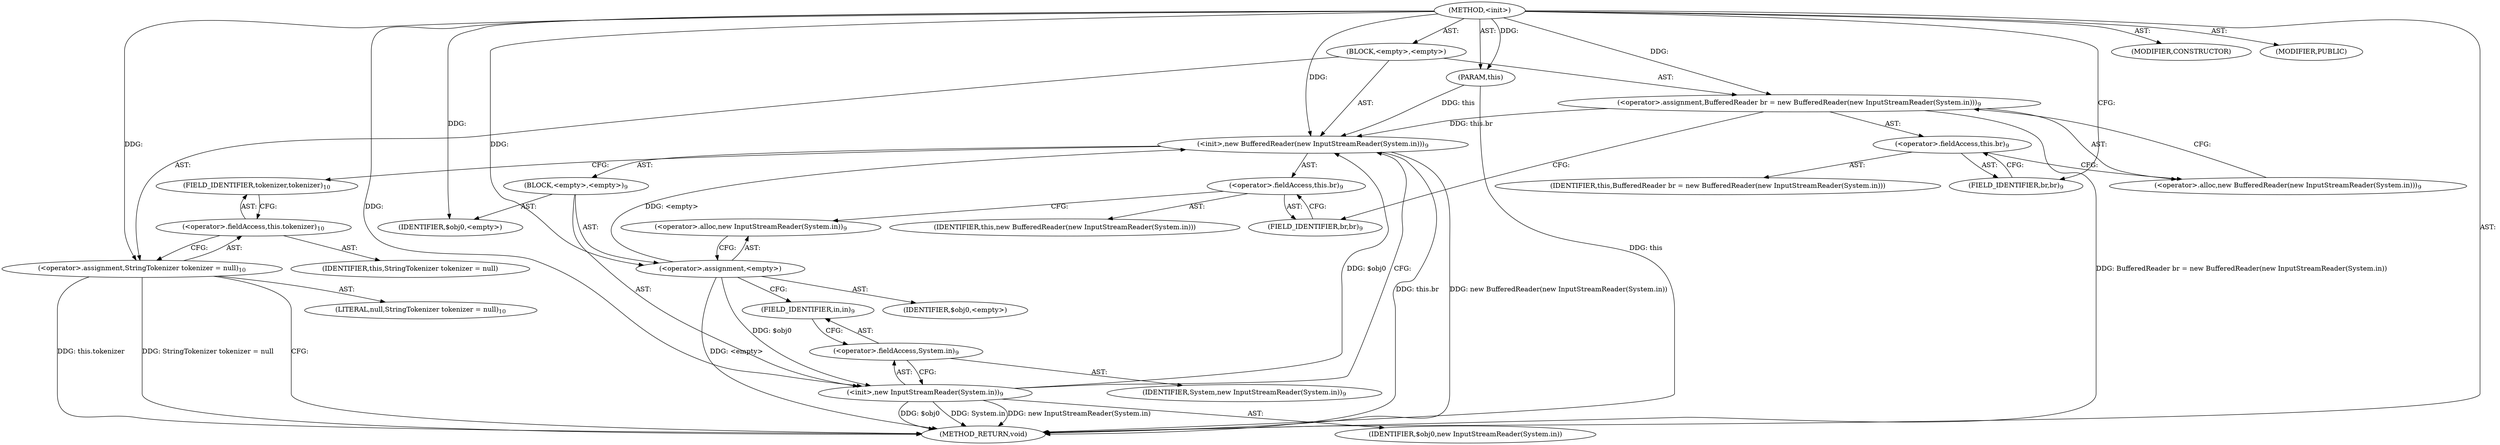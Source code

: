 digraph "&lt;init&gt;" {  
"227" [label = <(METHOD,&lt;init&gt;)> ]
"228" [label = <(PARAM,this)> ]
"229" [label = <(BLOCK,&lt;empty&gt;,&lt;empty&gt;)> ]
"230" [label = <(&lt;operator&gt;.assignment,BufferedReader br = new BufferedReader(new InputStreamReader(System.in)))<SUB>9</SUB>> ]
"231" [label = <(&lt;operator&gt;.fieldAccess,this.br)<SUB>9</SUB>> ]
"232" [label = <(IDENTIFIER,this,BufferedReader br = new BufferedReader(new InputStreamReader(System.in)))> ]
"233" [label = <(FIELD_IDENTIFIER,br,br)<SUB>9</SUB>> ]
"234" [label = <(&lt;operator&gt;.alloc,new BufferedReader(new InputStreamReader(System.in)))<SUB>9</SUB>> ]
"235" [label = <(&lt;init&gt;,new BufferedReader(new InputStreamReader(System.in)))<SUB>9</SUB>> ]
"236" [label = <(&lt;operator&gt;.fieldAccess,this.br)<SUB>9</SUB>> ]
"237" [label = <(IDENTIFIER,this,new BufferedReader(new InputStreamReader(System.in)))> ]
"238" [label = <(FIELD_IDENTIFIER,br,br)<SUB>9</SUB>> ]
"239" [label = <(BLOCK,&lt;empty&gt;,&lt;empty&gt;)<SUB>9</SUB>> ]
"240" [label = <(&lt;operator&gt;.assignment,&lt;empty&gt;)> ]
"241" [label = <(IDENTIFIER,$obj0,&lt;empty&gt;)> ]
"242" [label = <(&lt;operator&gt;.alloc,new InputStreamReader(System.in))<SUB>9</SUB>> ]
"243" [label = <(&lt;init&gt;,new InputStreamReader(System.in))<SUB>9</SUB>> ]
"244" [label = <(IDENTIFIER,$obj0,new InputStreamReader(System.in))> ]
"245" [label = <(&lt;operator&gt;.fieldAccess,System.in)<SUB>9</SUB>> ]
"246" [label = <(IDENTIFIER,System,new InputStreamReader(System.in))<SUB>9</SUB>> ]
"247" [label = <(FIELD_IDENTIFIER,in,in)<SUB>9</SUB>> ]
"248" [label = <(IDENTIFIER,$obj0,&lt;empty&gt;)> ]
"249" [label = <(&lt;operator&gt;.assignment,StringTokenizer tokenizer = null)<SUB>10</SUB>> ]
"250" [label = <(&lt;operator&gt;.fieldAccess,this.tokenizer)<SUB>10</SUB>> ]
"251" [label = <(IDENTIFIER,this,StringTokenizer tokenizer = null)> ]
"252" [label = <(FIELD_IDENTIFIER,tokenizer,tokenizer)<SUB>10</SUB>> ]
"253" [label = <(LITERAL,null,StringTokenizer tokenizer = null)<SUB>10</SUB>> ]
"254" [label = <(MODIFIER,CONSTRUCTOR)> ]
"255" [label = <(MODIFIER,PUBLIC)> ]
"256" [label = <(METHOD_RETURN,void)> ]
  "227" -> "228"  [ label = "AST: "] 
  "227" -> "229"  [ label = "AST: "] 
  "227" -> "254"  [ label = "AST: "] 
  "227" -> "255"  [ label = "AST: "] 
  "227" -> "256"  [ label = "AST: "] 
  "229" -> "230"  [ label = "AST: "] 
  "229" -> "235"  [ label = "AST: "] 
  "229" -> "249"  [ label = "AST: "] 
  "230" -> "231"  [ label = "AST: "] 
  "230" -> "234"  [ label = "AST: "] 
  "231" -> "232"  [ label = "AST: "] 
  "231" -> "233"  [ label = "AST: "] 
  "235" -> "236"  [ label = "AST: "] 
  "235" -> "239"  [ label = "AST: "] 
  "236" -> "237"  [ label = "AST: "] 
  "236" -> "238"  [ label = "AST: "] 
  "239" -> "240"  [ label = "AST: "] 
  "239" -> "243"  [ label = "AST: "] 
  "239" -> "248"  [ label = "AST: "] 
  "240" -> "241"  [ label = "AST: "] 
  "240" -> "242"  [ label = "AST: "] 
  "243" -> "244"  [ label = "AST: "] 
  "243" -> "245"  [ label = "AST: "] 
  "245" -> "246"  [ label = "AST: "] 
  "245" -> "247"  [ label = "AST: "] 
  "249" -> "250"  [ label = "AST: "] 
  "249" -> "253"  [ label = "AST: "] 
  "250" -> "251"  [ label = "AST: "] 
  "250" -> "252"  [ label = "AST: "] 
  "230" -> "238"  [ label = "CFG: "] 
  "235" -> "252"  [ label = "CFG: "] 
  "249" -> "256"  [ label = "CFG: "] 
  "231" -> "234"  [ label = "CFG: "] 
  "234" -> "230"  [ label = "CFG: "] 
  "236" -> "242"  [ label = "CFG: "] 
  "250" -> "249"  [ label = "CFG: "] 
  "233" -> "231"  [ label = "CFG: "] 
  "238" -> "236"  [ label = "CFG: "] 
  "240" -> "247"  [ label = "CFG: "] 
  "243" -> "235"  [ label = "CFG: "] 
  "252" -> "250"  [ label = "CFG: "] 
  "242" -> "240"  [ label = "CFG: "] 
  "245" -> "243"  [ label = "CFG: "] 
  "247" -> "245"  [ label = "CFG: "] 
  "227" -> "233"  [ label = "CFG: "] 
  "228" -> "256"  [ label = "DDG: this"] 
  "230" -> "256"  [ label = "DDG: BufferedReader br = new BufferedReader(new InputStreamReader(System.in))"] 
  "235" -> "256"  [ label = "DDG: this.br"] 
  "240" -> "256"  [ label = "DDG: &lt;empty&gt;"] 
  "243" -> "256"  [ label = "DDG: $obj0"] 
  "243" -> "256"  [ label = "DDG: System.in"] 
  "243" -> "256"  [ label = "DDG: new InputStreamReader(System.in)"] 
  "235" -> "256"  [ label = "DDG: new BufferedReader(new InputStreamReader(System.in))"] 
  "249" -> "256"  [ label = "DDG: this.tokenizer"] 
  "249" -> "256"  [ label = "DDG: StringTokenizer tokenizer = null"] 
  "227" -> "228"  [ label = "DDG: "] 
  "227" -> "230"  [ label = "DDG: "] 
  "227" -> "249"  [ label = "DDG: "] 
  "228" -> "235"  [ label = "DDG: this"] 
  "230" -> "235"  [ label = "DDG: this.br"] 
  "240" -> "235"  [ label = "DDG: &lt;empty&gt;"] 
  "243" -> "235"  [ label = "DDG: $obj0"] 
  "227" -> "235"  [ label = "DDG: "] 
  "227" -> "240"  [ label = "DDG: "] 
  "227" -> "248"  [ label = "DDG: "] 
  "240" -> "243"  [ label = "DDG: $obj0"] 
  "227" -> "243"  [ label = "DDG: "] 
}
